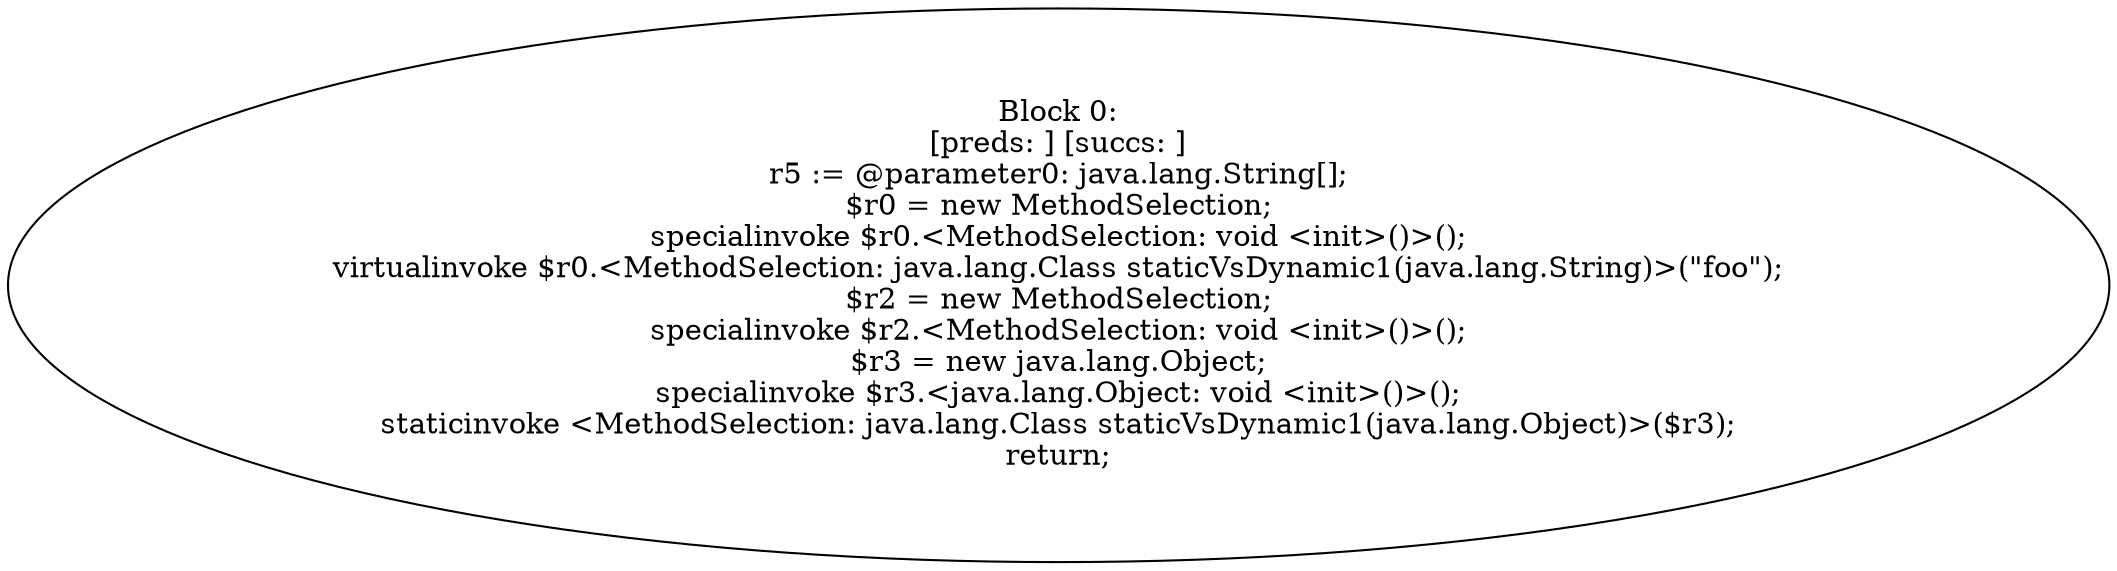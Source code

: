 digraph "unitGraph" {
    "Block 0:
[preds: ] [succs: ]
r5 := @parameter0: java.lang.String[];
$r0 = new MethodSelection;
specialinvoke $r0.<MethodSelection: void <init>()>();
virtualinvoke $r0.<MethodSelection: java.lang.Class staticVsDynamic1(java.lang.String)>(\"foo\");
$r2 = new MethodSelection;
specialinvoke $r2.<MethodSelection: void <init>()>();
$r3 = new java.lang.Object;
specialinvoke $r3.<java.lang.Object: void <init>()>();
staticinvoke <MethodSelection: java.lang.Class staticVsDynamic1(java.lang.Object)>($r3);
return;
"
}
